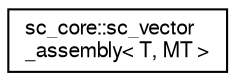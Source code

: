 digraph "Graphical Class Hierarchy"
{
  edge [fontname="FreeSans",fontsize="10",labelfontname="FreeSans",labelfontsize="10"];
  node [fontname="FreeSans",fontsize="10",shape=record];
  rankdir="LR";
  Node0 [label="sc_core::sc_vector\l_assembly\< T, MT \>",height=0.2,width=0.4,color="black", fillcolor="white", style="filled",URL="$a02184.html"];
}
